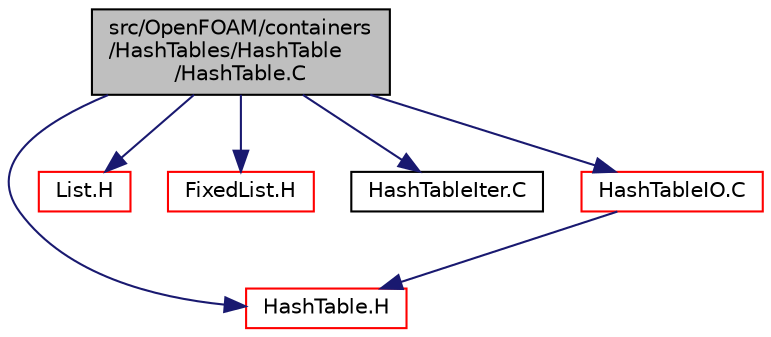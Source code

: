 digraph "src/OpenFOAM/containers/HashTables/HashTable/HashTable.C"
{
  bgcolor="transparent";
  edge [fontname="Helvetica",fontsize="10",labelfontname="Helvetica",labelfontsize="10"];
  node [fontname="Helvetica",fontsize="10",shape=record];
  Node1 [label="src/OpenFOAM/containers\l/HashTables/HashTable\l/HashTable.C",height=0.2,width=0.4,color="black", fillcolor="grey75", style="filled" fontcolor="black"];
  Node1 -> Node2 [color="midnightblue",fontsize="10",style="solid",fontname="Helvetica"];
  Node2 [label="HashTable.H",height=0.2,width=0.4,color="red",URL="$HashTable_8H.html"];
  Node1 -> Node3 [color="midnightblue",fontsize="10",style="solid",fontname="Helvetica"];
  Node3 [label="List.H",height=0.2,width=0.4,color="red",URL="$List_8H.html"];
  Node1 -> Node4 [color="midnightblue",fontsize="10",style="solid",fontname="Helvetica"];
  Node4 [label="FixedList.H",height=0.2,width=0.4,color="red",URL="$FixedList_8H.html"];
  Node1 -> Node5 [color="midnightblue",fontsize="10",style="solid",fontname="Helvetica"];
  Node5 [label="HashTableIter.C",height=0.2,width=0.4,color="black",URL="$HashTableIter_8C.html"];
  Node1 -> Node6 [color="midnightblue",fontsize="10",style="solid",fontname="Helvetica"];
  Node6 [label="HashTableIO.C",height=0.2,width=0.4,color="red",URL="$HashTableIO_8C.html"];
  Node6 -> Node2 [color="midnightblue",fontsize="10",style="solid",fontname="Helvetica"];
}
